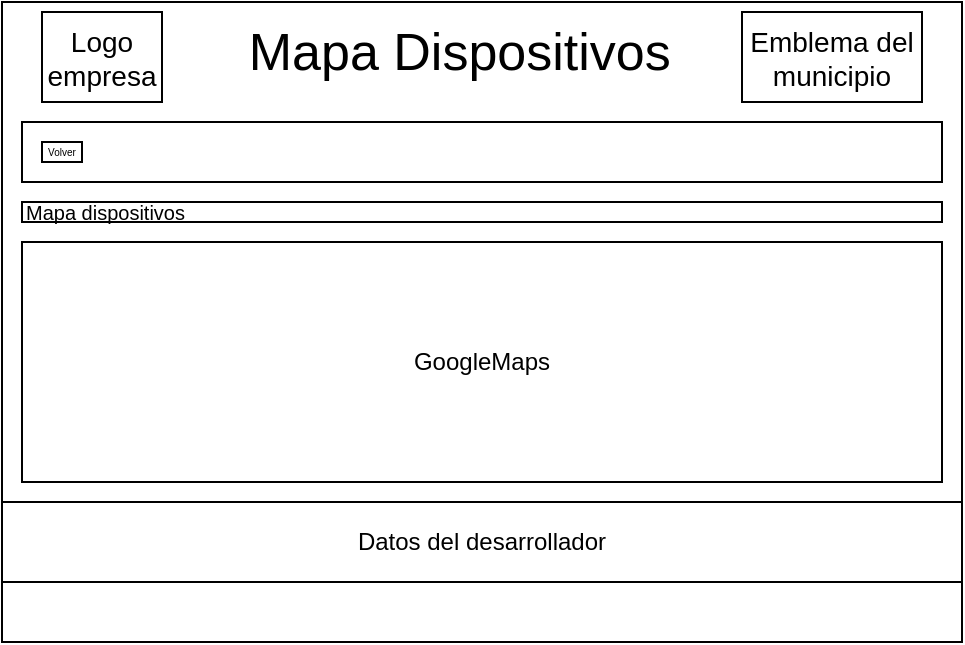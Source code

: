 <mxfile version="20.8.16" type="device"><diagram name="Página-1" id="QMJeihFVOFoNZuXjmqQ7"><mxGraphModel dx="463" dy="270" grid="1" gridSize="10" guides="1" tooltips="1" connect="1" arrows="1" fold="1" page="1" pageScale="1" pageWidth="827" pageHeight="1169" math="0" shadow="0"><root><mxCell id="0"/><mxCell id="1" parent="0"/><mxCell id="-8qV5ioaaNNKJivMugfG-2" value="" style="rounded=0;whiteSpace=wrap;html=1;" parent="1" vertex="1"><mxGeometry x="120" y="400" width="480" height="320" as="geometry"/></mxCell><mxCell id="-8qV5ioaaNNKJivMugfG-9" value="Mapa Dispositivos&amp;nbsp;" style="text;html=1;strokeColor=none;fillColor=none;align=center;verticalAlign=middle;whiteSpace=wrap;rounded=0;fontSize=26;" parent="1" vertex="1"><mxGeometry x="230" y="400" width="245" height="50" as="geometry"/></mxCell><mxCell id="-8qV5ioaaNNKJivMugfG-10" value="Logo&lt;br style=&quot;font-size: 14px;&quot;&gt;empresa" style="rounded=0;whiteSpace=wrap;html=1;fontSize=14;" parent="1" vertex="1"><mxGeometry x="140" y="405" width="60" height="45" as="geometry"/></mxCell><mxCell id="-8qV5ioaaNNKJivMugfG-13" value="Datos del desarrollador" style="rounded=0;whiteSpace=wrap;html=1;fontSize=12;" parent="1" vertex="1"><mxGeometry x="120" y="650" width="480" height="40" as="geometry"/></mxCell><mxCell id="ytZC3XuyxDoieMe7utaz-6" value="" style="rounded=0;whiteSpace=wrap;html=1;" parent="1" vertex="1"><mxGeometry x="130" y="460" width="460" height="30" as="geometry"/></mxCell><mxCell id="ytZC3XuyxDoieMe7utaz-10" value="Emblema del municipio" style="rounded=0;whiteSpace=wrap;html=1;fontSize=14;" parent="1" vertex="1"><mxGeometry x="490" y="405" width="90" height="45" as="geometry"/></mxCell><mxCell id="ChglkMCkqA6sHBODerxc-2" value="GoogleMaps" style="rounded=0;whiteSpace=wrap;html=1;" parent="1" vertex="1"><mxGeometry x="130" y="520" width="460" height="120" as="geometry"/></mxCell><mxCell id="TaPicqsnh14_ie8Zgiqq-4" value="Mapa dispositivos" style="rounded=0;whiteSpace=wrap;html=1;align=left;fontSize=10;" vertex="1" parent="1"><mxGeometry x="130" y="500" width="460" height="10" as="geometry"/></mxCell><mxCell id="TaPicqsnh14_ie8Zgiqq-24" value="&lt;font style=&quot;font-size: 5px;&quot;&gt;Volver&lt;/font&gt;" style="rounded=0;whiteSpace=wrap;html=1;fontSize=7;" vertex="1" parent="1"><mxGeometry x="140" y="470" width="20" height="10" as="geometry"/></mxCell></root></mxGraphModel></diagram></mxfile>
